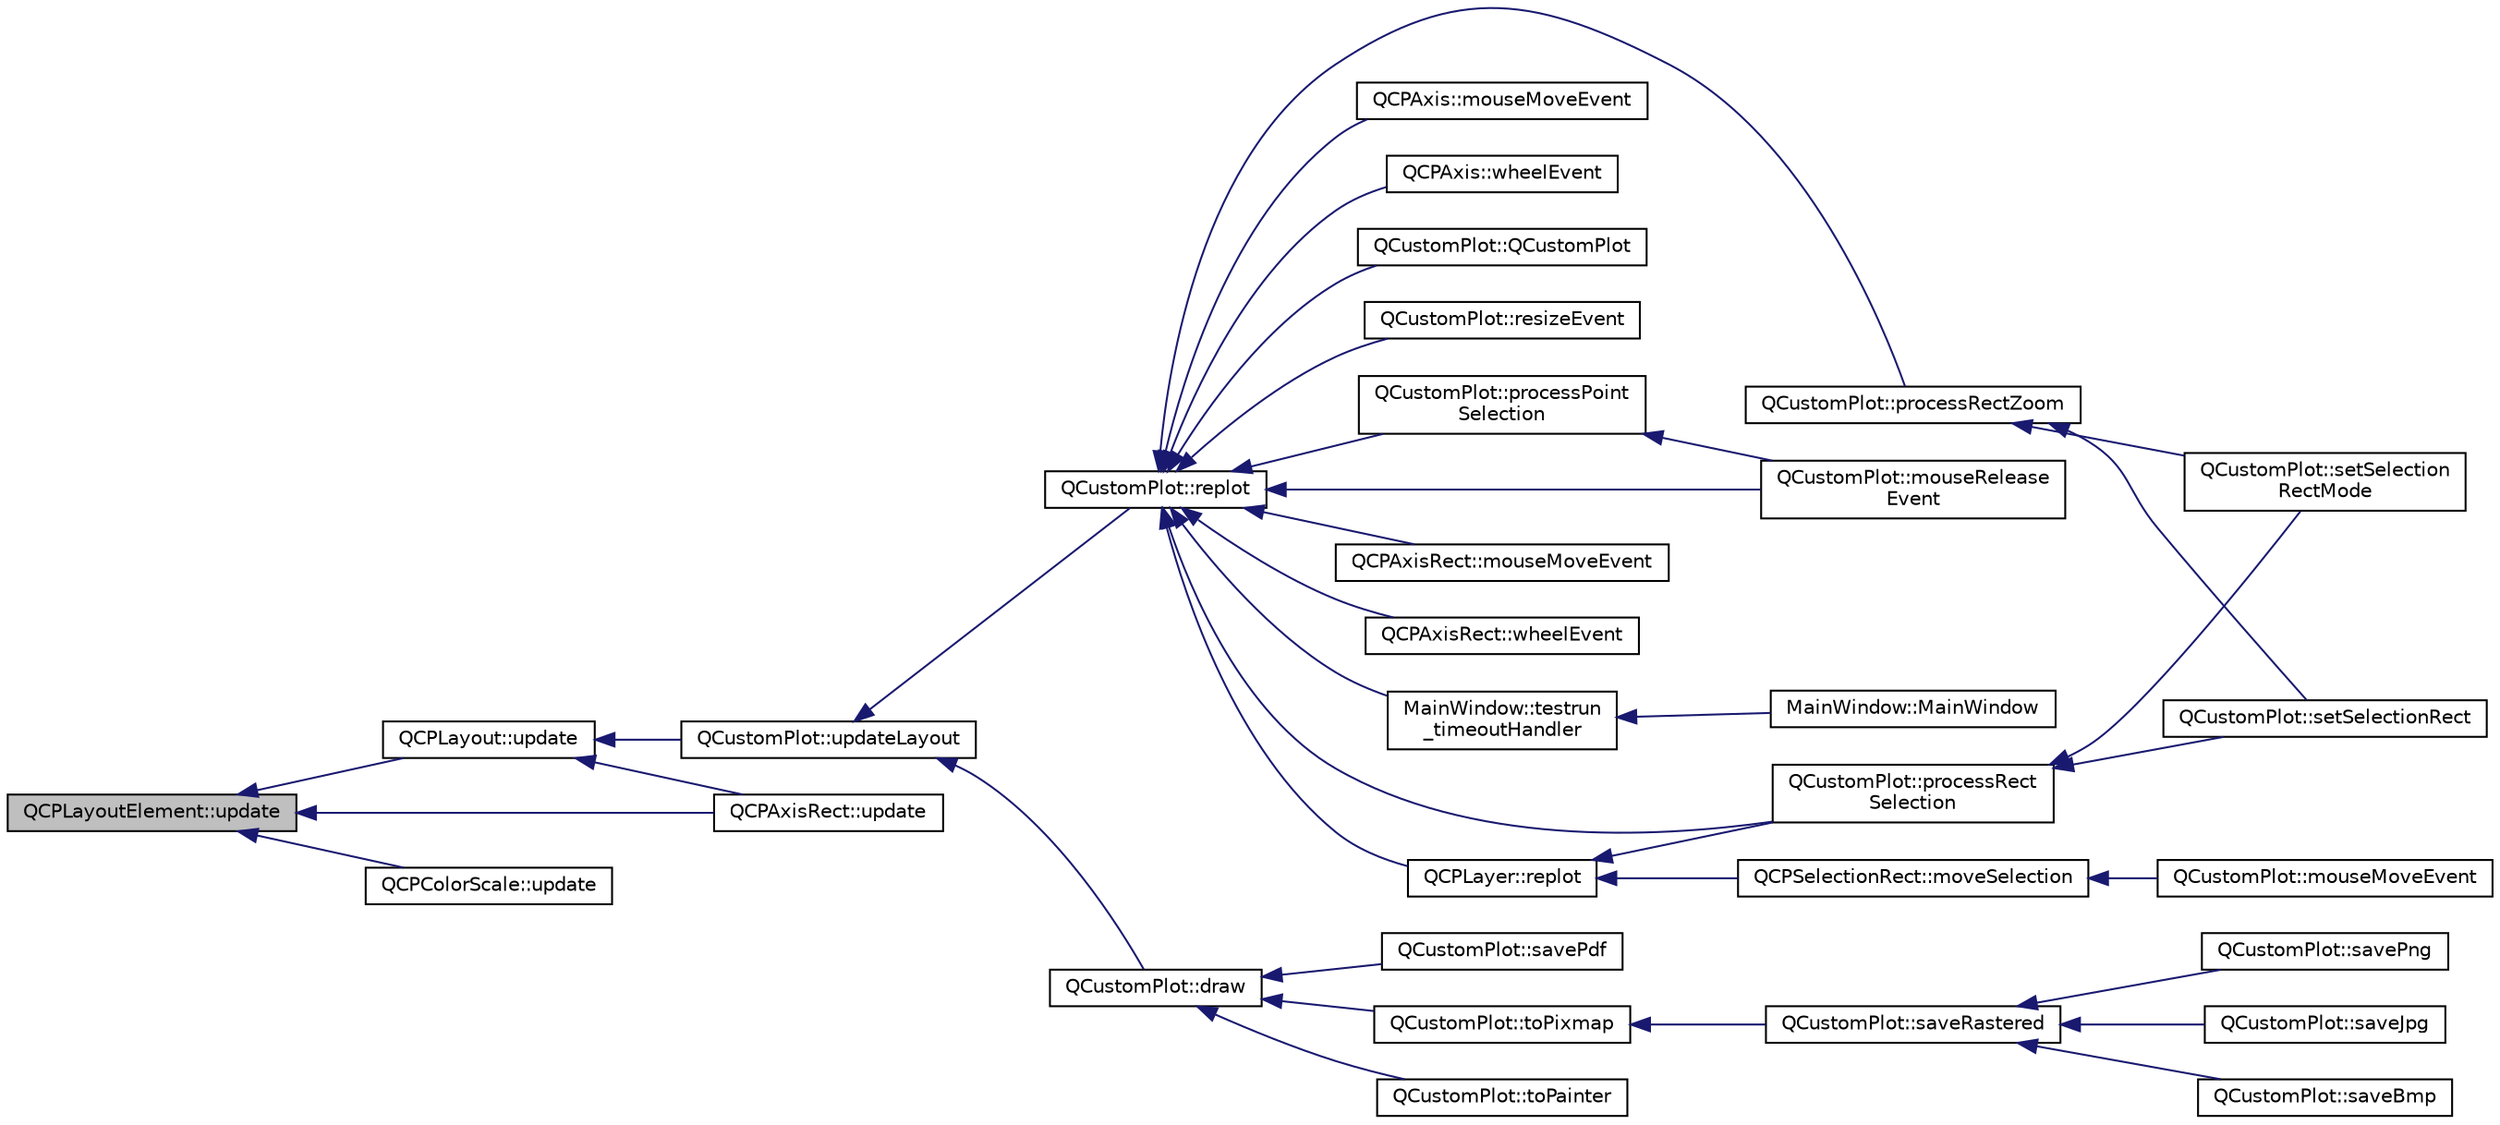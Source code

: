 digraph "QCPLayoutElement::update"
{
  edge [fontname="Helvetica",fontsize="10",labelfontname="Helvetica",labelfontsize="10"];
  node [fontname="Helvetica",fontsize="10",shape=record];
  rankdir="LR";
  Node323 [label="QCPLayoutElement::update",height=0.2,width=0.4,color="black", fillcolor="grey75", style="filled", fontcolor="black"];
  Node323 -> Node324 [dir="back",color="midnightblue",fontsize="10",style="solid",fontname="Helvetica"];
  Node324 [label="QCPLayout::update",height=0.2,width=0.4,color="black", fillcolor="white", style="filled",URL="$class_q_c_p_layout.html#a48ecc9c98ea90b547c3e27a931a8f7bd"];
  Node324 -> Node325 [dir="back",color="midnightblue",fontsize="10",style="solid",fontname="Helvetica"];
  Node325 [label="QCustomPlot::updateLayout",height=0.2,width=0.4,color="black", fillcolor="white", style="filled",URL="$class_q_custom_plot.html#a6e6693e2c249f65437382ffd93405e04"];
  Node325 -> Node326 [dir="back",color="midnightblue",fontsize="10",style="solid",fontname="Helvetica"];
  Node326 [label="QCustomPlot::replot",height=0.2,width=0.4,color="black", fillcolor="white", style="filled",URL="$class_q_custom_plot.html#aa4bfe7d70dbe67e81d877819b75ab9af"];
  Node326 -> Node327 [dir="back",color="midnightblue",fontsize="10",style="solid",fontname="Helvetica"];
  Node327 [label="MainWindow::testrun\l_timeoutHandler",height=0.2,width=0.4,color="black", fillcolor="white", style="filled",URL="$class_main_window.html#a9d9abd7a1b1373c715d72c2205088cd3",tooltip="Reakcja na timeout timera testowego. "];
  Node327 -> Node328 [dir="back",color="midnightblue",fontsize="10",style="solid",fontname="Helvetica"];
  Node328 [label="MainWindow::MainWindow",height=0.2,width=0.4,color="black", fillcolor="white", style="filled",URL="$class_main_window.html#a996c5a2b6f77944776856f08ec30858d",tooltip="Konstruktor parametryczny klasy MainWindow. "];
  Node326 -> Node329 [dir="back",color="midnightblue",fontsize="10",style="solid",fontname="Helvetica"];
  Node329 [label="QCPLayer::replot",height=0.2,width=0.4,color="black", fillcolor="white", style="filled",URL="$class_q_c_p_layer.html#adefd53b6db02f470151c416f42e37180"];
  Node329 -> Node330 [dir="back",color="midnightblue",fontsize="10",style="solid",fontname="Helvetica"];
  Node330 [label="QCPSelectionRect::moveSelection",height=0.2,width=0.4,color="black", fillcolor="white", style="filled",URL="$class_q_c_p_selection_rect.html#a95c3f1700be2a6d7bba0fe56ece5fbb1"];
  Node330 -> Node331 [dir="back",color="midnightblue",fontsize="10",style="solid",fontname="Helvetica"];
  Node331 [label="QCustomPlot::mouseMoveEvent",height=0.2,width=0.4,color="black", fillcolor="white", style="filled",URL="$class_q_custom_plot.html#ae7abdc93b26d2ad4632c1ab75ae5b46f"];
  Node329 -> Node332 [dir="back",color="midnightblue",fontsize="10",style="solid",fontname="Helvetica"];
  Node332 [label="QCustomPlot::processRect\lSelection",height=0.2,width=0.4,color="black", fillcolor="white", style="filled",URL="$class_q_custom_plot.html#ac10849411e1d0e858ea7f29c8ade364c"];
  Node332 -> Node333 [dir="back",color="midnightblue",fontsize="10",style="solid",fontname="Helvetica"];
  Node333 [label="QCustomPlot::setSelection\lRectMode",height=0.2,width=0.4,color="black", fillcolor="white", style="filled",URL="$class_q_custom_plot.html#a810ef958ebe84db661c7288b526c0deb"];
  Node332 -> Node334 [dir="back",color="midnightblue",fontsize="10",style="solid",fontname="Helvetica"];
  Node334 [label="QCustomPlot::setSelectionRect",height=0.2,width=0.4,color="black", fillcolor="white", style="filled",URL="$class_q_custom_plot.html#a0c09f96df15faa4799ad7051bb16cf33"];
  Node326 -> Node335 [dir="back",color="midnightblue",fontsize="10",style="solid",fontname="Helvetica"];
  Node335 [label="QCPAxis::mouseMoveEvent",height=0.2,width=0.4,color="black", fillcolor="white", style="filled",URL="$class_q_c_p_axis.html#a2a89a13440eec099fc2327c2672be0cd"];
  Node326 -> Node336 [dir="back",color="midnightblue",fontsize="10",style="solid",fontname="Helvetica"];
  Node336 [label="QCPAxis::wheelEvent",height=0.2,width=0.4,color="black", fillcolor="white", style="filled",URL="$class_q_c_p_axis.html#a71643d27524a843230b5ba68085b3d9b"];
  Node326 -> Node337 [dir="back",color="midnightblue",fontsize="10",style="solid",fontname="Helvetica"];
  Node337 [label="QCustomPlot::QCustomPlot",height=0.2,width=0.4,color="black", fillcolor="white", style="filled",URL="$class_q_custom_plot.html#a45b99626558651a6428b83972b0b34b8"];
  Node326 -> Node338 [dir="back",color="midnightblue",fontsize="10",style="solid",fontname="Helvetica"];
  Node338 [label="QCustomPlot::resizeEvent",height=0.2,width=0.4,color="black", fillcolor="white", style="filled",URL="$class_q_custom_plot.html#af5b69dc6a431562ecdd1d0718bcbdf70"];
  Node326 -> Node339 [dir="back",color="midnightblue",fontsize="10",style="solid",fontname="Helvetica"];
  Node339 [label="QCustomPlot::mouseRelease\lEvent",height=0.2,width=0.4,color="black", fillcolor="white", style="filled",URL="$class_q_custom_plot.html#adc24846f52199e5a9bc35c387a6ce68d"];
  Node326 -> Node332 [dir="back",color="midnightblue",fontsize="10",style="solid",fontname="Helvetica"];
  Node326 -> Node340 [dir="back",color="midnightblue",fontsize="10",style="solid",fontname="Helvetica"];
  Node340 [label="QCustomPlot::processRectZoom",height=0.2,width=0.4,color="black", fillcolor="white", style="filled",URL="$class_q_custom_plot.html#a5508a207dcc279f316142f96d984bba3"];
  Node340 -> Node333 [dir="back",color="midnightblue",fontsize="10",style="solid",fontname="Helvetica"];
  Node340 -> Node334 [dir="back",color="midnightblue",fontsize="10",style="solid",fontname="Helvetica"];
  Node326 -> Node341 [dir="back",color="midnightblue",fontsize="10",style="solid",fontname="Helvetica"];
  Node341 [label="QCustomPlot::processPoint\lSelection",height=0.2,width=0.4,color="black", fillcolor="white", style="filled",URL="$class_q_custom_plot.html#ac13c10fff6613e3e80e13c787b010838"];
  Node341 -> Node339 [dir="back",color="midnightblue",fontsize="10",style="solid",fontname="Helvetica"];
  Node326 -> Node342 [dir="back",color="midnightblue",fontsize="10",style="solid",fontname="Helvetica"];
  Node342 [label="QCPAxisRect::mouseMoveEvent",height=0.2,width=0.4,color="black", fillcolor="white", style="filled",URL="$class_q_c_p_axis_rect.html#a9cd27ad8c5cfb49aefd9dbb30def4beb"];
  Node326 -> Node343 [dir="back",color="midnightblue",fontsize="10",style="solid",fontname="Helvetica"];
  Node343 [label="QCPAxisRect::wheelEvent",height=0.2,width=0.4,color="black", fillcolor="white", style="filled",URL="$class_q_c_p_axis_rect.html#a93eeaa0c127d6d6fe8171b2455080262"];
  Node325 -> Node344 [dir="back",color="midnightblue",fontsize="10",style="solid",fontname="Helvetica"];
  Node344 [label="QCustomPlot::draw",height=0.2,width=0.4,color="black", fillcolor="white", style="filled",URL="$class_q_custom_plot.html#ad7a7d878bf050f101a43008e7d8fdb52"];
  Node344 -> Node345 [dir="back",color="midnightblue",fontsize="10",style="solid",fontname="Helvetica"];
  Node345 [label="QCustomPlot::savePdf",height=0.2,width=0.4,color="black", fillcolor="white", style="filled",URL="$class_q_custom_plot.html#ad5acd34f6b39c3516887d7e54fec2412"];
  Node344 -> Node346 [dir="back",color="midnightblue",fontsize="10",style="solid",fontname="Helvetica"];
  Node346 [label="QCustomPlot::toPixmap",height=0.2,width=0.4,color="black", fillcolor="white", style="filled",URL="$class_q_custom_plot.html#aabb974d71ce96c137dc04eb6eab844fe"];
  Node346 -> Node347 [dir="back",color="midnightblue",fontsize="10",style="solid",fontname="Helvetica"];
  Node347 [label="QCustomPlot::saveRastered",height=0.2,width=0.4,color="black", fillcolor="white", style="filled",URL="$class_q_custom_plot.html#ad7723ce2edfa270632ef42b03a444352"];
  Node347 -> Node348 [dir="back",color="midnightblue",fontsize="10",style="solid",fontname="Helvetica"];
  Node348 [label="QCustomPlot::savePng",height=0.2,width=0.4,color="black", fillcolor="white", style="filled",URL="$class_q_custom_plot.html#ac92cc9256d12f354b40a4be4600b5fb9"];
  Node347 -> Node349 [dir="back",color="midnightblue",fontsize="10",style="solid",fontname="Helvetica"];
  Node349 [label="QCustomPlot::saveJpg",height=0.2,width=0.4,color="black", fillcolor="white", style="filled",URL="$class_q_custom_plot.html#a76f0d278e630a711fa6f48048cfd83e4"];
  Node347 -> Node350 [dir="back",color="midnightblue",fontsize="10",style="solid",fontname="Helvetica"];
  Node350 [label="QCustomPlot::saveBmp",height=0.2,width=0.4,color="black", fillcolor="white", style="filled",URL="$class_q_custom_plot.html#ae3a86ed0795670e50afa21759d4fa13d"];
  Node344 -> Node351 [dir="back",color="midnightblue",fontsize="10",style="solid",fontname="Helvetica"];
  Node351 [label="QCustomPlot::toPainter",height=0.2,width=0.4,color="black", fillcolor="white", style="filled",URL="$class_q_custom_plot.html#a1be68d5c0f1e086d6374d1340a193fb9"];
  Node324 -> Node352 [dir="back",color="midnightblue",fontsize="10",style="solid",fontname="Helvetica"];
  Node352 [label="QCPAxisRect::update",height=0.2,width=0.4,color="black", fillcolor="white", style="filled",URL="$class_q_c_p_axis_rect.html#add049d464b9ef2ccdc638adc4ccb4aca"];
  Node323 -> Node352 [dir="back",color="midnightblue",fontsize="10",style="solid",fontname="Helvetica"];
  Node323 -> Node353 [dir="back",color="midnightblue",fontsize="10",style="solid",fontname="Helvetica"];
  Node353 [label="QCPColorScale::update",height=0.2,width=0.4,color="black", fillcolor="white", style="filled",URL="$class_q_c_p_color_scale.html#a259dcb6d3053a2cc3c197e9b1191ddbe"];
}

